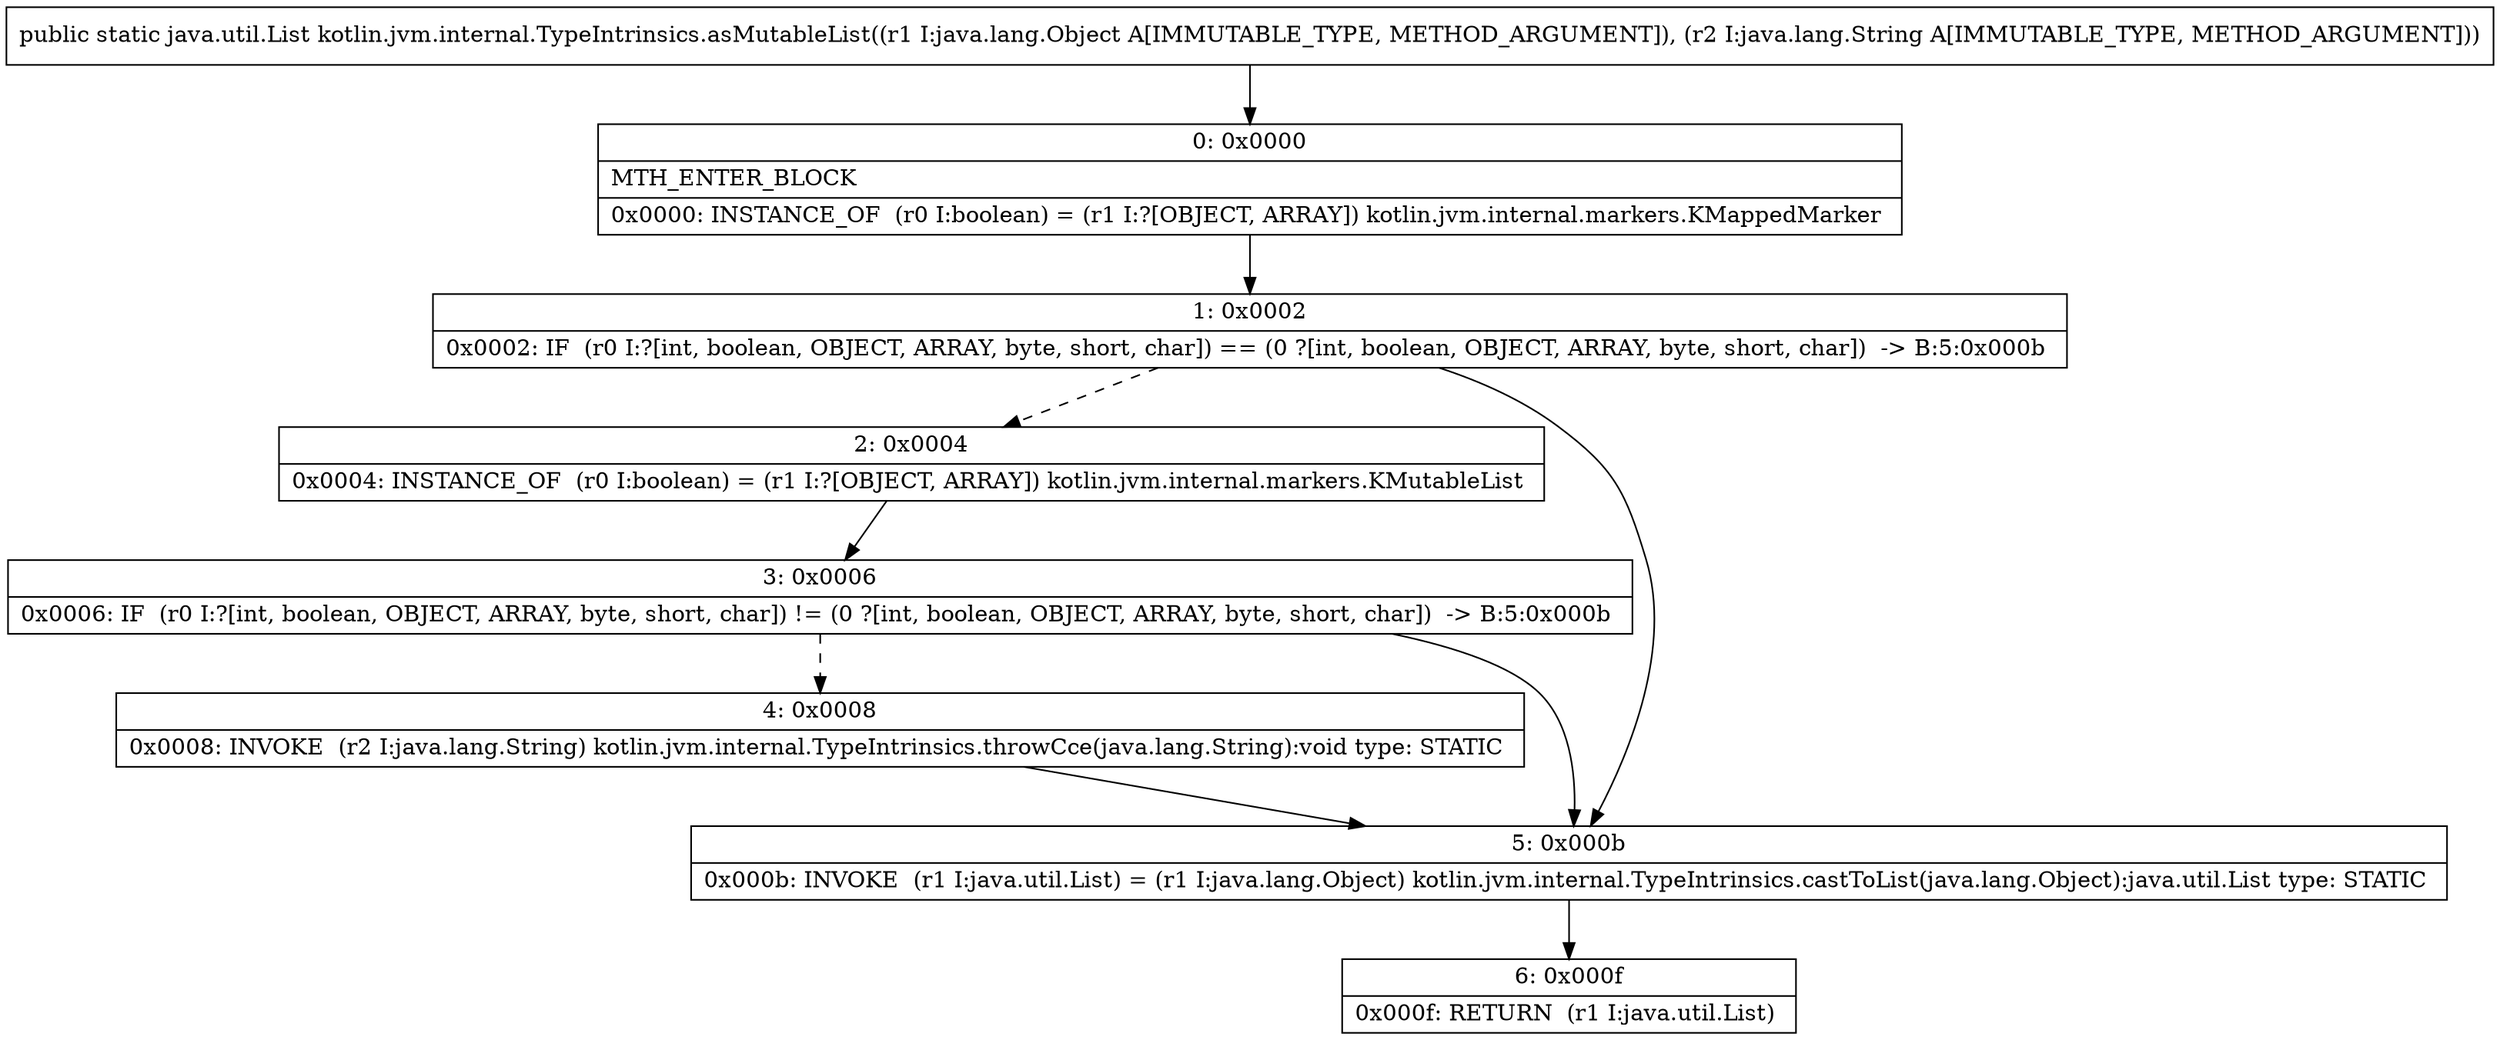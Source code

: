 digraph "CFG forkotlin.jvm.internal.TypeIntrinsics.asMutableList(Ljava\/lang\/Object;Ljava\/lang\/String;)Ljava\/util\/List;" {
Node_0 [shape=record,label="{0\:\ 0x0000|MTH_ENTER_BLOCK\l|0x0000: INSTANCE_OF  (r0 I:boolean) = (r1 I:?[OBJECT, ARRAY]) kotlin.jvm.internal.markers.KMappedMarker \l}"];
Node_1 [shape=record,label="{1\:\ 0x0002|0x0002: IF  (r0 I:?[int, boolean, OBJECT, ARRAY, byte, short, char]) == (0 ?[int, boolean, OBJECT, ARRAY, byte, short, char])  \-\> B:5:0x000b \l}"];
Node_2 [shape=record,label="{2\:\ 0x0004|0x0004: INSTANCE_OF  (r0 I:boolean) = (r1 I:?[OBJECT, ARRAY]) kotlin.jvm.internal.markers.KMutableList \l}"];
Node_3 [shape=record,label="{3\:\ 0x0006|0x0006: IF  (r0 I:?[int, boolean, OBJECT, ARRAY, byte, short, char]) != (0 ?[int, boolean, OBJECT, ARRAY, byte, short, char])  \-\> B:5:0x000b \l}"];
Node_4 [shape=record,label="{4\:\ 0x0008|0x0008: INVOKE  (r2 I:java.lang.String) kotlin.jvm.internal.TypeIntrinsics.throwCce(java.lang.String):void type: STATIC \l}"];
Node_5 [shape=record,label="{5\:\ 0x000b|0x000b: INVOKE  (r1 I:java.util.List) = (r1 I:java.lang.Object) kotlin.jvm.internal.TypeIntrinsics.castToList(java.lang.Object):java.util.List type: STATIC \l}"];
Node_6 [shape=record,label="{6\:\ 0x000f|0x000f: RETURN  (r1 I:java.util.List) \l}"];
MethodNode[shape=record,label="{public static java.util.List kotlin.jvm.internal.TypeIntrinsics.asMutableList((r1 I:java.lang.Object A[IMMUTABLE_TYPE, METHOD_ARGUMENT]), (r2 I:java.lang.String A[IMMUTABLE_TYPE, METHOD_ARGUMENT])) }"];
MethodNode -> Node_0;
Node_0 -> Node_1;
Node_1 -> Node_2[style=dashed];
Node_1 -> Node_5;
Node_2 -> Node_3;
Node_3 -> Node_4[style=dashed];
Node_3 -> Node_5;
Node_4 -> Node_5;
Node_5 -> Node_6;
}

